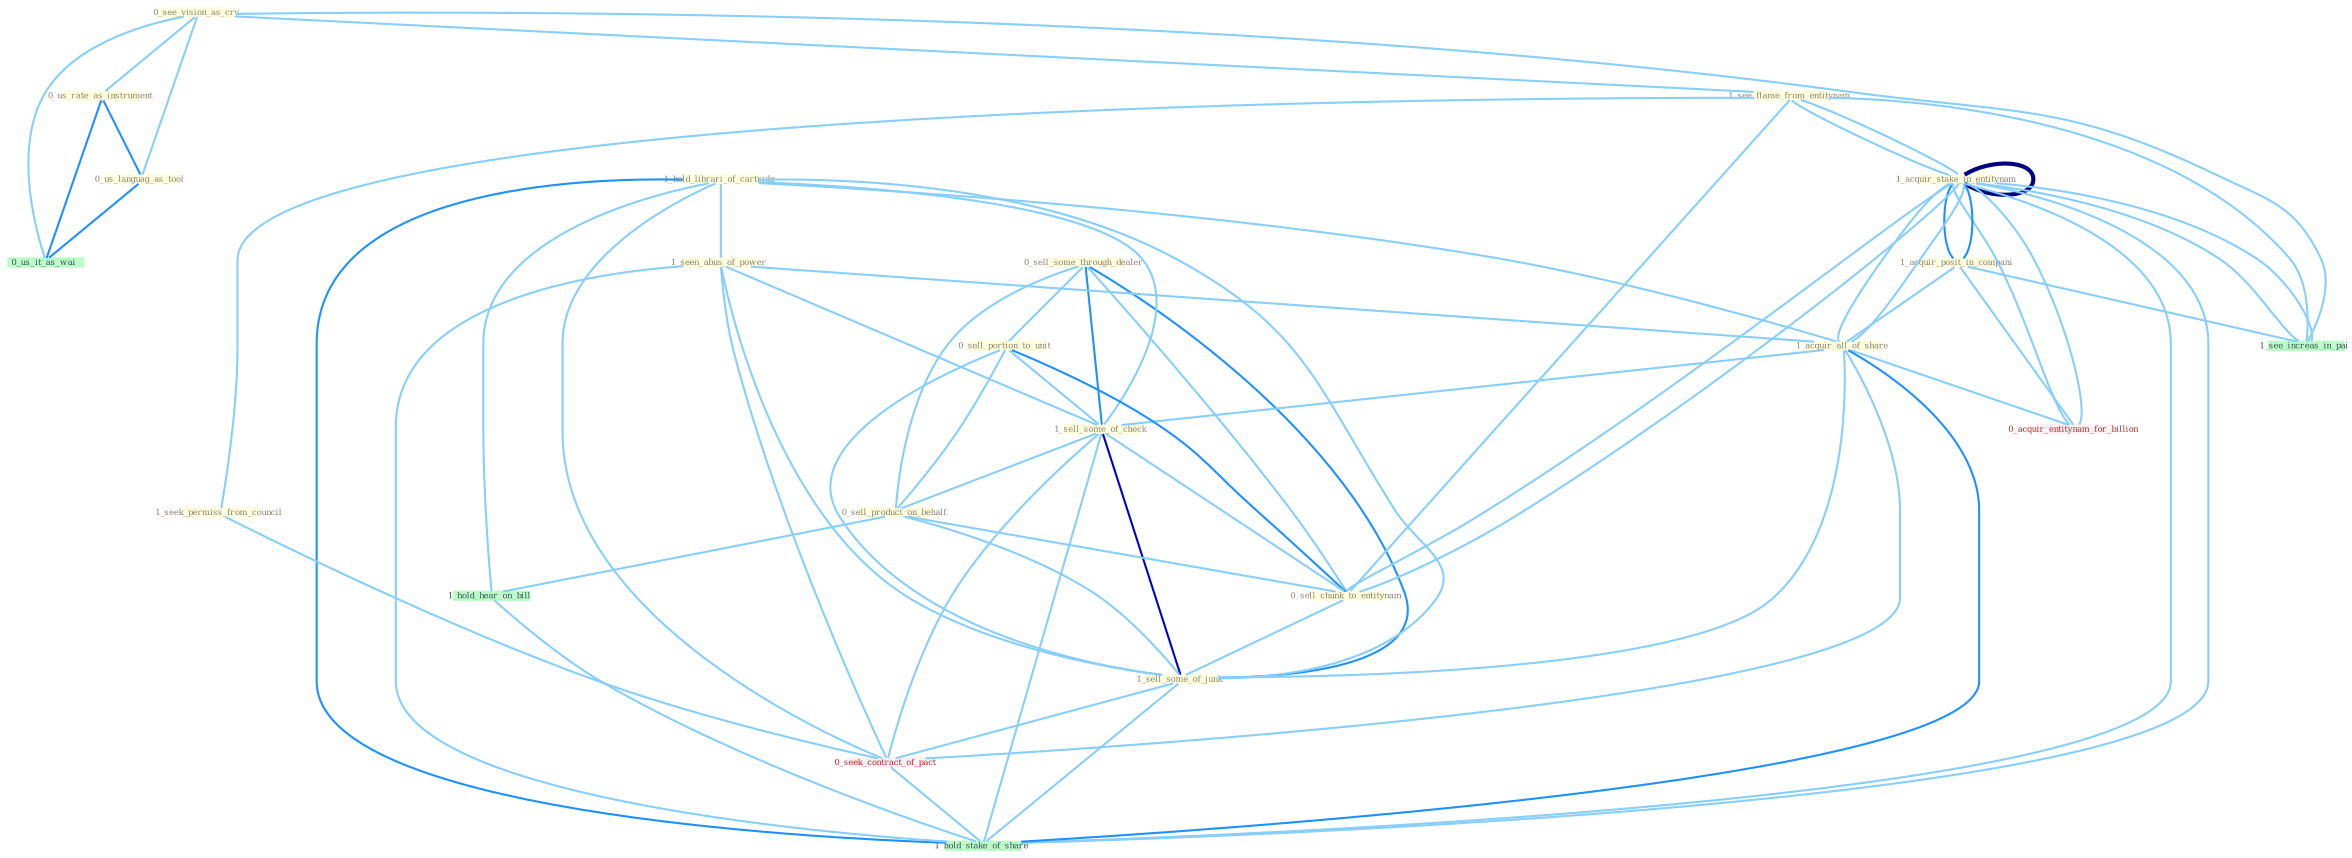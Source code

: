 Graph G{ 
    node
    [shape=polygon,style=filled,width=.5,height=.06,color="#BDFCC9",fixedsize=true,fontsize=4,
    fontcolor="#2f4f4f"];
    {node
    [color="#ffffe0", fontcolor="#8b7d6b"] "0_see_vision_as_cry " "0_us_rate_as_instrument " "0_sell_some_through_dealer " "1_acquir_stake_in_entitynam " "1_hold_librari_of_cartridg " "1_seen_abus_of_power " "1_acquir_posit_in_compani " "1_see_flame_from_entitynam " "1_acquir_all_of_share " "1_seek_permiss_from_council " "0_sell_portion_to_unit " "1_sell_some_of_check " "0_sell_product_on_behalf " "0_sell_chunk_to_entitynam " "1_sell_some_of_junk " "0_us_languag_as_tool " "1_acquir_stake_in_entitynam "}
{node [color="#fff0f5", fontcolor="#b22222"] "0_seek_contract_of_pact " "0_acquir_entitynam_for_billion "}
edge [color="#B0E2FF"];

	"0_see_vision_as_cry " -- "0_us_rate_as_instrument " [w="1", color="#87cefa" ];
	"0_see_vision_as_cry " -- "1_see_flame_from_entitynam " [w="1", color="#87cefa" ];
	"0_see_vision_as_cry " -- "0_us_languag_as_tool " [w="1", color="#87cefa" ];
	"0_see_vision_as_cry " -- "0_us_it_as_wai " [w="1", color="#87cefa" ];
	"0_see_vision_as_cry " -- "1_see_increas_in_pai " [w="1", color="#87cefa" ];
	"0_us_rate_as_instrument " -- "0_us_languag_as_tool " [w="2", color="#1e90ff" , len=0.8];
	"0_us_rate_as_instrument " -- "0_us_it_as_wai " [w="2", color="#1e90ff" , len=0.8];
	"0_sell_some_through_dealer " -- "0_sell_portion_to_unit " [w="1", color="#87cefa" ];
	"0_sell_some_through_dealer " -- "1_sell_some_of_check " [w="2", color="#1e90ff" , len=0.8];
	"0_sell_some_through_dealer " -- "0_sell_product_on_behalf " [w="1", color="#87cefa" ];
	"0_sell_some_through_dealer " -- "0_sell_chunk_to_entitynam " [w="1", color="#87cefa" ];
	"0_sell_some_through_dealer " -- "1_sell_some_of_junk " [w="2", color="#1e90ff" , len=0.8];
	"1_acquir_stake_in_entitynam " -- "1_acquir_posit_in_compani " [w="2", color="#1e90ff" , len=0.8];
	"1_acquir_stake_in_entitynam " -- "1_see_flame_from_entitynam " [w="1", color="#87cefa" ];
	"1_acquir_stake_in_entitynam " -- "1_acquir_all_of_share " [w="1", color="#87cefa" ];
	"1_acquir_stake_in_entitynam " -- "0_sell_chunk_to_entitynam " [w="1", color="#87cefa" ];
	"1_acquir_stake_in_entitynam " -- "1_acquir_stake_in_entitynam " [w="4", style=bold, color="#000080", len=0.4];
	"1_acquir_stake_in_entitynam " -- "0_acquir_entitynam_for_billion " [w="1", color="#87cefa" ];
	"1_acquir_stake_in_entitynam " -- "1_see_increas_in_pai " [w="1", color="#87cefa" ];
	"1_acquir_stake_in_entitynam " -- "1_hold_stake_of_share " [w="1", color="#87cefa" ];
	"1_hold_librari_of_cartridg " -- "1_seen_abus_of_power " [w="1", color="#87cefa" ];
	"1_hold_librari_of_cartridg " -- "1_acquir_all_of_share " [w="1", color="#87cefa" ];
	"1_hold_librari_of_cartridg " -- "1_sell_some_of_check " [w="1", color="#87cefa" ];
	"1_hold_librari_of_cartridg " -- "1_sell_some_of_junk " [w="1", color="#87cefa" ];
	"1_hold_librari_of_cartridg " -- "0_seek_contract_of_pact " [w="1", color="#87cefa" ];
	"1_hold_librari_of_cartridg " -- "1_hold_hear_on_bill " [w="1", color="#87cefa" ];
	"1_hold_librari_of_cartridg " -- "1_hold_stake_of_share " [w="2", color="#1e90ff" , len=0.8];
	"1_seen_abus_of_power " -- "1_acquir_all_of_share " [w="1", color="#87cefa" ];
	"1_seen_abus_of_power " -- "1_sell_some_of_check " [w="1", color="#87cefa" ];
	"1_seen_abus_of_power " -- "1_sell_some_of_junk " [w="1", color="#87cefa" ];
	"1_seen_abus_of_power " -- "0_seek_contract_of_pact " [w="1", color="#87cefa" ];
	"1_seen_abus_of_power " -- "1_hold_stake_of_share " [w="1", color="#87cefa" ];
	"1_acquir_posit_in_compani " -- "1_acquir_all_of_share " [w="1", color="#87cefa" ];
	"1_acquir_posit_in_compani " -- "1_acquir_stake_in_entitynam " [w="2", color="#1e90ff" , len=0.8];
	"1_acquir_posit_in_compani " -- "0_acquir_entitynam_for_billion " [w="1", color="#87cefa" ];
	"1_acquir_posit_in_compani " -- "1_see_increas_in_pai " [w="1", color="#87cefa" ];
	"1_see_flame_from_entitynam " -- "1_seek_permiss_from_council " [w="1", color="#87cefa" ];
	"1_see_flame_from_entitynam " -- "0_sell_chunk_to_entitynam " [w="1", color="#87cefa" ];
	"1_see_flame_from_entitynam " -- "1_acquir_stake_in_entitynam " [w="1", color="#87cefa" ];
	"1_see_flame_from_entitynam " -- "1_see_increas_in_pai " [w="1", color="#87cefa" ];
	"1_acquir_all_of_share " -- "1_sell_some_of_check " [w="1", color="#87cefa" ];
	"1_acquir_all_of_share " -- "1_sell_some_of_junk " [w="1", color="#87cefa" ];
	"1_acquir_all_of_share " -- "1_acquir_stake_in_entitynam " [w="1", color="#87cefa" ];
	"1_acquir_all_of_share " -- "0_seek_contract_of_pact " [w="1", color="#87cefa" ];
	"1_acquir_all_of_share " -- "0_acquir_entitynam_for_billion " [w="1", color="#87cefa" ];
	"1_acquir_all_of_share " -- "1_hold_stake_of_share " [w="2", color="#1e90ff" , len=0.8];
	"1_seek_permiss_from_council " -- "0_seek_contract_of_pact " [w="1", color="#87cefa" ];
	"0_sell_portion_to_unit " -- "1_sell_some_of_check " [w="1", color="#87cefa" ];
	"0_sell_portion_to_unit " -- "0_sell_product_on_behalf " [w="1", color="#87cefa" ];
	"0_sell_portion_to_unit " -- "0_sell_chunk_to_entitynam " [w="2", color="#1e90ff" , len=0.8];
	"0_sell_portion_to_unit " -- "1_sell_some_of_junk " [w="1", color="#87cefa" ];
	"1_sell_some_of_check " -- "0_sell_product_on_behalf " [w="1", color="#87cefa" ];
	"1_sell_some_of_check " -- "0_sell_chunk_to_entitynam " [w="1", color="#87cefa" ];
	"1_sell_some_of_check " -- "1_sell_some_of_junk " [w="3", color="#0000cd" , len=0.6];
	"1_sell_some_of_check " -- "0_seek_contract_of_pact " [w="1", color="#87cefa" ];
	"1_sell_some_of_check " -- "1_hold_stake_of_share " [w="1", color="#87cefa" ];
	"0_sell_product_on_behalf " -- "0_sell_chunk_to_entitynam " [w="1", color="#87cefa" ];
	"0_sell_product_on_behalf " -- "1_sell_some_of_junk " [w="1", color="#87cefa" ];
	"0_sell_product_on_behalf " -- "1_hold_hear_on_bill " [w="1", color="#87cefa" ];
	"0_sell_chunk_to_entitynam " -- "1_sell_some_of_junk " [w="1", color="#87cefa" ];
	"0_sell_chunk_to_entitynam " -- "1_acquir_stake_in_entitynam " [w="1", color="#87cefa" ];
	"1_sell_some_of_junk " -- "0_seek_contract_of_pact " [w="1", color="#87cefa" ];
	"1_sell_some_of_junk " -- "1_hold_stake_of_share " [w="1", color="#87cefa" ];
	"0_us_languag_as_tool " -- "0_us_it_as_wai " [w="2", color="#1e90ff" , len=0.8];
	"1_acquir_stake_in_entitynam " -- "0_acquir_entitynam_for_billion " [w="1", color="#87cefa" ];
	"1_acquir_stake_in_entitynam " -- "1_see_increas_in_pai " [w="1", color="#87cefa" ];
	"1_acquir_stake_in_entitynam " -- "1_hold_stake_of_share " [w="1", color="#87cefa" ];
	"0_seek_contract_of_pact " -- "1_hold_stake_of_share " [w="1", color="#87cefa" ];
	"1_hold_hear_on_bill " -- "1_hold_stake_of_share " [w="1", color="#87cefa" ];
}